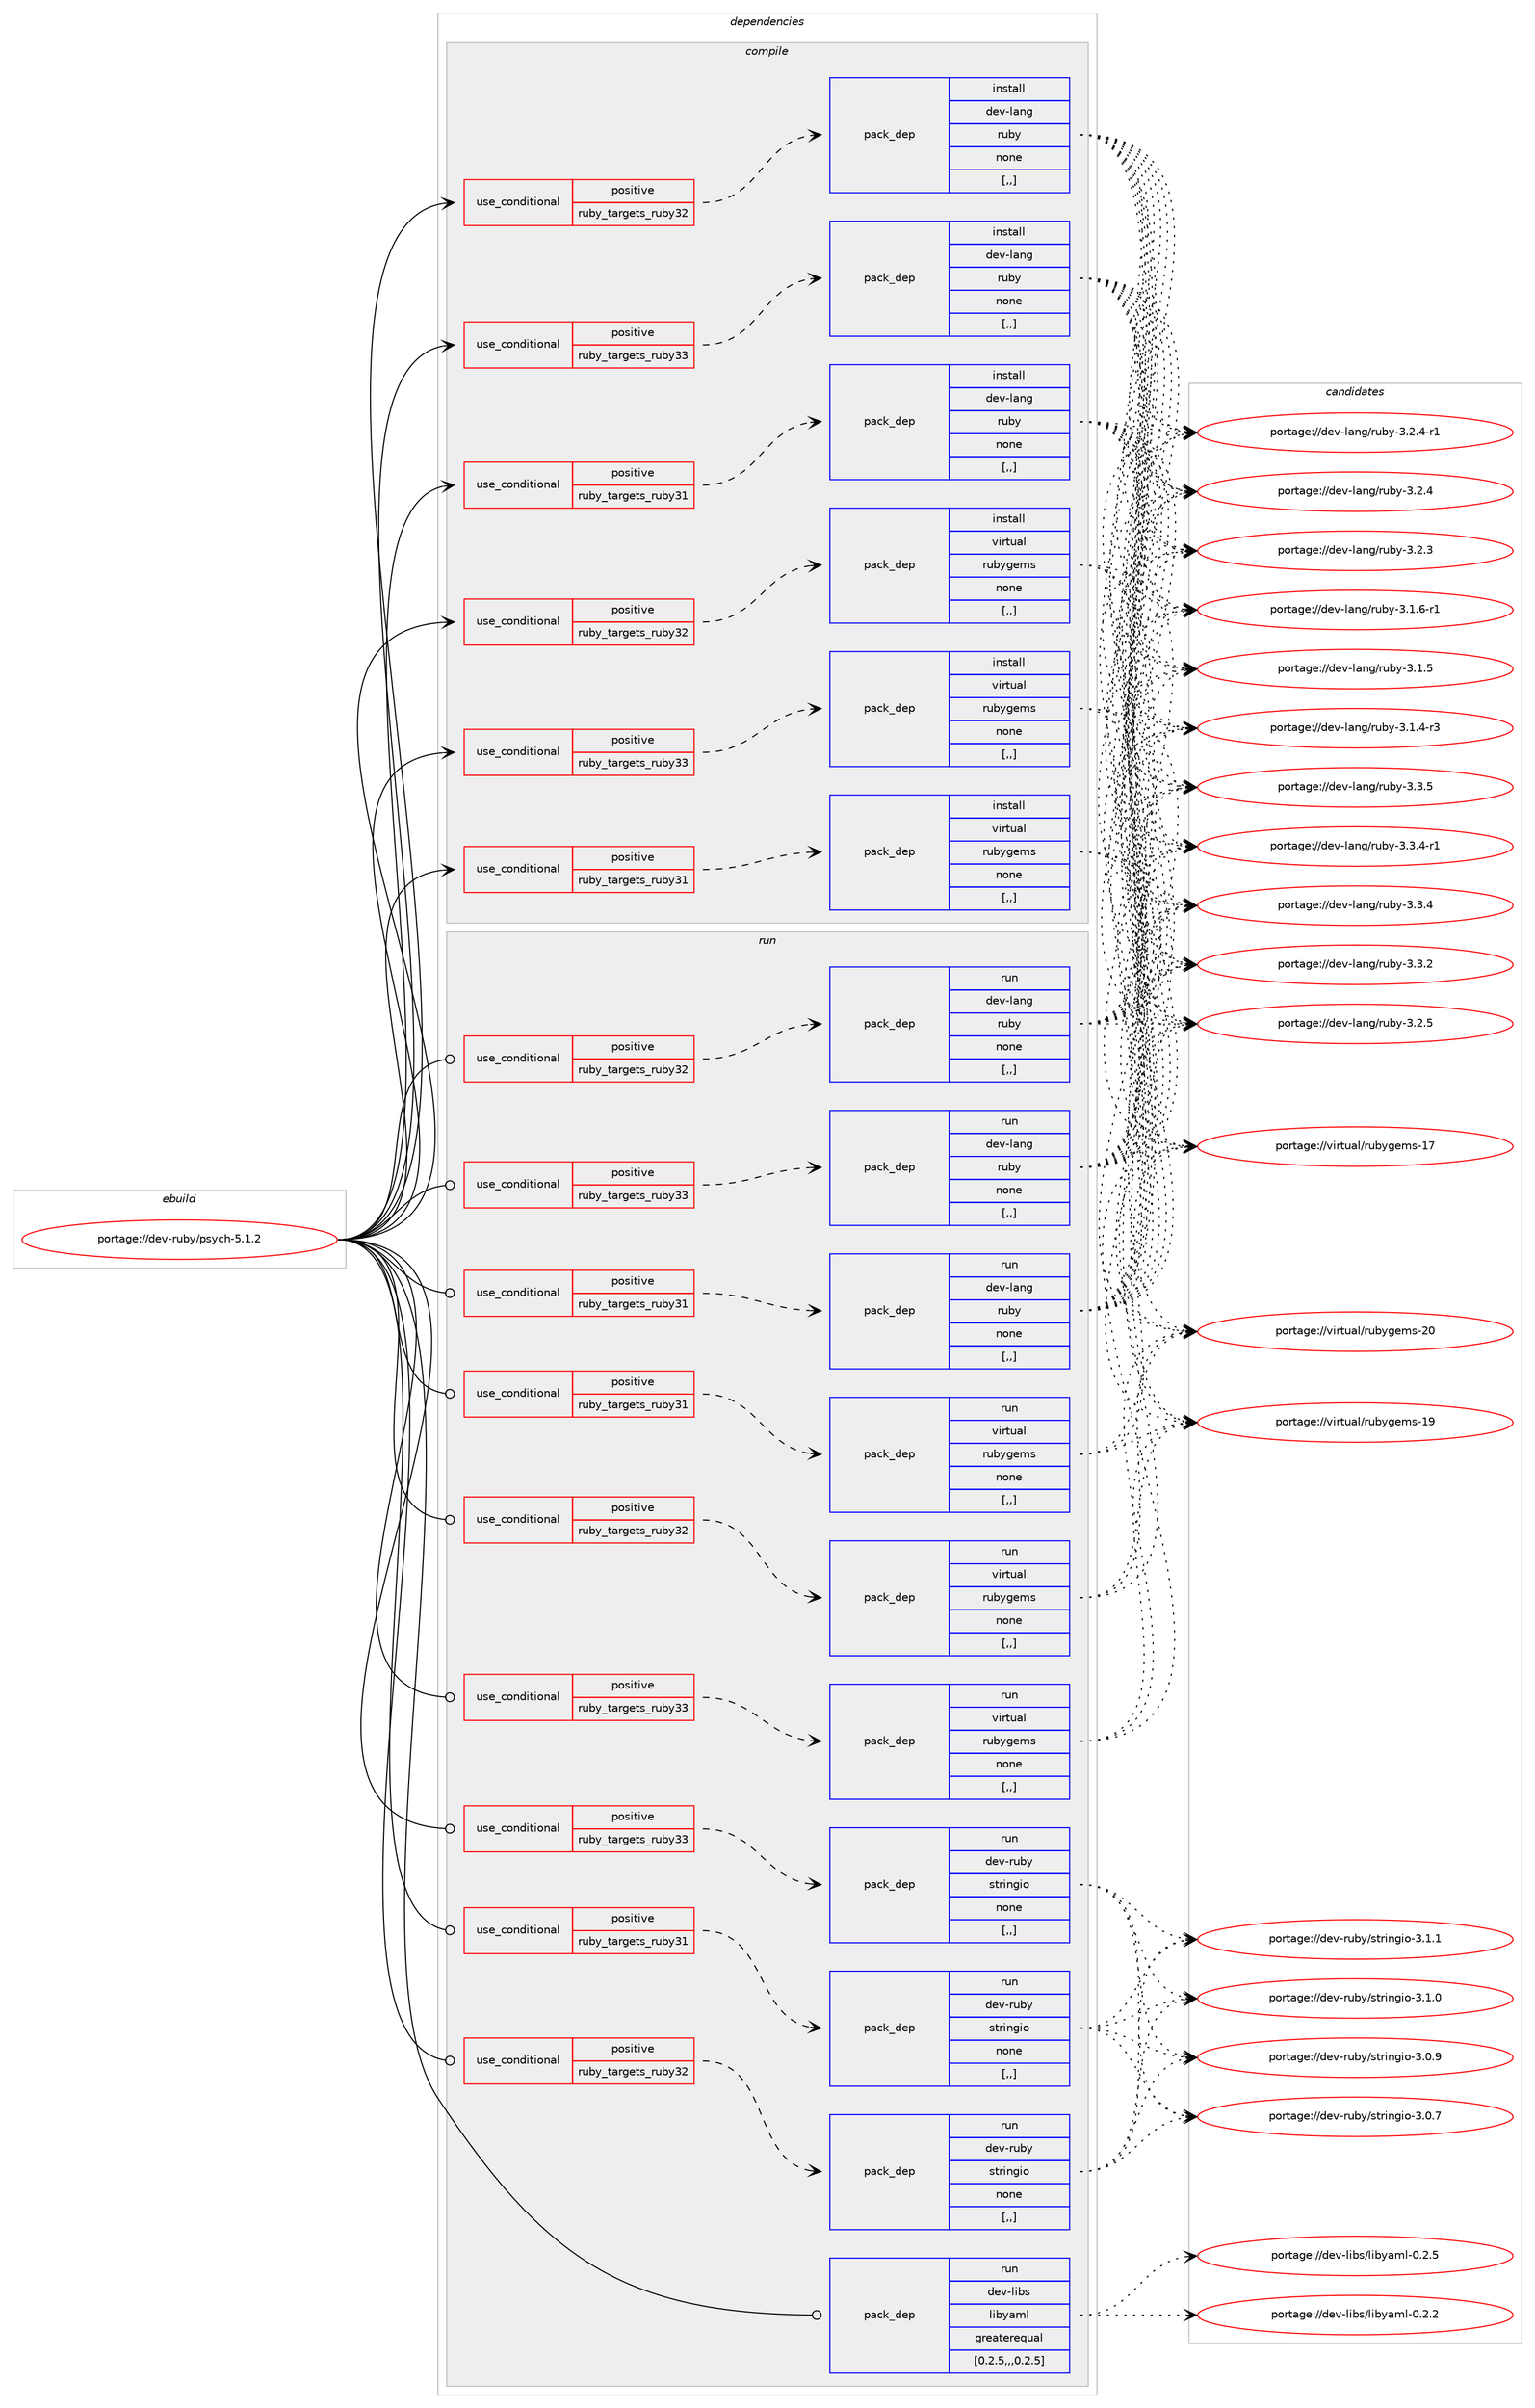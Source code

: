 digraph prolog {

# *************
# Graph options
# *************

newrank=true;
concentrate=true;
compound=true;
graph [rankdir=LR,fontname=Helvetica,fontsize=10,ranksep=1.5];#, ranksep=2.5, nodesep=0.2];
edge  [arrowhead=vee];
node  [fontname=Helvetica,fontsize=10];

# **********
# The ebuild
# **********

subgraph cluster_leftcol {
color=gray;
label=<<i>ebuild</i>>;
id [label="portage://dev-ruby/psych-5.1.2", color=red, width=4, href="../dev-ruby/psych-5.1.2.svg"];
}

# ****************
# The dependencies
# ****************

subgraph cluster_midcol {
color=gray;
label=<<i>dependencies</i>>;
subgraph cluster_compile {
fillcolor="#eeeeee";
style=filled;
label=<<i>compile</i>>;
subgraph cond183920 {
dependency691042 [label=<<TABLE BORDER="0" CELLBORDER="1" CELLSPACING="0" CELLPADDING="4"><TR><TD ROWSPAN="3" CELLPADDING="10">use_conditional</TD></TR><TR><TD>positive</TD></TR><TR><TD>ruby_targets_ruby31</TD></TR></TABLE>>, shape=none, color=red];
subgraph pack502176 {
dependency691043 [label=<<TABLE BORDER="0" CELLBORDER="1" CELLSPACING="0" CELLPADDING="4" WIDTH="220"><TR><TD ROWSPAN="6" CELLPADDING="30">pack_dep</TD></TR><TR><TD WIDTH="110">install</TD></TR><TR><TD>dev-lang</TD></TR><TR><TD>ruby</TD></TR><TR><TD>none</TD></TR><TR><TD>[,,]</TD></TR></TABLE>>, shape=none, color=blue];
}
dependency691042:e -> dependency691043:w [weight=20,style="dashed",arrowhead="vee"];
}
id:e -> dependency691042:w [weight=20,style="solid",arrowhead="vee"];
subgraph cond183921 {
dependency691044 [label=<<TABLE BORDER="0" CELLBORDER="1" CELLSPACING="0" CELLPADDING="4"><TR><TD ROWSPAN="3" CELLPADDING="10">use_conditional</TD></TR><TR><TD>positive</TD></TR><TR><TD>ruby_targets_ruby31</TD></TR></TABLE>>, shape=none, color=red];
subgraph pack502177 {
dependency691045 [label=<<TABLE BORDER="0" CELLBORDER="1" CELLSPACING="0" CELLPADDING="4" WIDTH="220"><TR><TD ROWSPAN="6" CELLPADDING="30">pack_dep</TD></TR><TR><TD WIDTH="110">install</TD></TR><TR><TD>virtual</TD></TR><TR><TD>rubygems</TD></TR><TR><TD>none</TD></TR><TR><TD>[,,]</TD></TR></TABLE>>, shape=none, color=blue];
}
dependency691044:e -> dependency691045:w [weight=20,style="dashed",arrowhead="vee"];
}
id:e -> dependency691044:w [weight=20,style="solid",arrowhead="vee"];
subgraph cond183922 {
dependency691046 [label=<<TABLE BORDER="0" CELLBORDER="1" CELLSPACING="0" CELLPADDING="4"><TR><TD ROWSPAN="3" CELLPADDING="10">use_conditional</TD></TR><TR><TD>positive</TD></TR><TR><TD>ruby_targets_ruby32</TD></TR></TABLE>>, shape=none, color=red];
subgraph pack502178 {
dependency691047 [label=<<TABLE BORDER="0" CELLBORDER="1" CELLSPACING="0" CELLPADDING="4" WIDTH="220"><TR><TD ROWSPAN="6" CELLPADDING="30">pack_dep</TD></TR><TR><TD WIDTH="110">install</TD></TR><TR><TD>dev-lang</TD></TR><TR><TD>ruby</TD></TR><TR><TD>none</TD></TR><TR><TD>[,,]</TD></TR></TABLE>>, shape=none, color=blue];
}
dependency691046:e -> dependency691047:w [weight=20,style="dashed",arrowhead="vee"];
}
id:e -> dependency691046:w [weight=20,style="solid",arrowhead="vee"];
subgraph cond183923 {
dependency691048 [label=<<TABLE BORDER="0" CELLBORDER="1" CELLSPACING="0" CELLPADDING="4"><TR><TD ROWSPAN="3" CELLPADDING="10">use_conditional</TD></TR><TR><TD>positive</TD></TR><TR><TD>ruby_targets_ruby32</TD></TR></TABLE>>, shape=none, color=red];
subgraph pack502179 {
dependency691049 [label=<<TABLE BORDER="0" CELLBORDER="1" CELLSPACING="0" CELLPADDING="4" WIDTH="220"><TR><TD ROWSPAN="6" CELLPADDING="30">pack_dep</TD></TR><TR><TD WIDTH="110">install</TD></TR><TR><TD>virtual</TD></TR><TR><TD>rubygems</TD></TR><TR><TD>none</TD></TR><TR><TD>[,,]</TD></TR></TABLE>>, shape=none, color=blue];
}
dependency691048:e -> dependency691049:w [weight=20,style="dashed",arrowhead="vee"];
}
id:e -> dependency691048:w [weight=20,style="solid",arrowhead="vee"];
subgraph cond183924 {
dependency691050 [label=<<TABLE BORDER="0" CELLBORDER="1" CELLSPACING="0" CELLPADDING="4"><TR><TD ROWSPAN="3" CELLPADDING="10">use_conditional</TD></TR><TR><TD>positive</TD></TR><TR><TD>ruby_targets_ruby33</TD></TR></TABLE>>, shape=none, color=red];
subgraph pack502180 {
dependency691051 [label=<<TABLE BORDER="0" CELLBORDER="1" CELLSPACING="0" CELLPADDING="4" WIDTH="220"><TR><TD ROWSPAN="6" CELLPADDING="30">pack_dep</TD></TR><TR><TD WIDTH="110">install</TD></TR><TR><TD>dev-lang</TD></TR><TR><TD>ruby</TD></TR><TR><TD>none</TD></TR><TR><TD>[,,]</TD></TR></TABLE>>, shape=none, color=blue];
}
dependency691050:e -> dependency691051:w [weight=20,style="dashed",arrowhead="vee"];
}
id:e -> dependency691050:w [weight=20,style="solid",arrowhead="vee"];
subgraph cond183925 {
dependency691052 [label=<<TABLE BORDER="0" CELLBORDER="1" CELLSPACING="0" CELLPADDING="4"><TR><TD ROWSPAN="3" CELLPADDING="10">use_conditional</TD></TR><TR><TD>positive</TD></TR><TR><TD>ruby_targets_ruby33</TD></TR></TABLE>>, shape=none, color=red];
subgraph pack502181 {
dependency691053 [label=<<TABLE BORDER="0" CELLBORDER="1" CELLSPACING="0" CELLPADDING="4" WIDTH="220"><TR><TD ROWSPAN="6" CELLPADDING="30">pack_dep</TD></TR><TR><TD WIDTH="110">install</TD></TR><TR><TD>virtual</TD></TR><TR><TD>rubygems</TD></TR><TR><TD>none</TD></TR><TR><TD>[,,]</TD></TR></TABLE>>, shape=none, color=blue];
}
dependency691052:e -> dependency691053:w [weight=20,style="dashed",arrowhead="vee"];
}
id:e -> dependency691052:w [weight=20,style="solid",arrowhead="vee"];
}
subgraph cluster_compileandrun {
fillcolor="#eeeeee";
style=filled;
label=<<i>compile and run</i>>;
}
subgraph cluster_run {
fillcolor="#eeeeee";
style=filled;
label=<<i>run</i>>;
subgraph cond183926 {
dependency691054 [label=<<TABLE BORDER="0" CELLBORDER="1" CELLSPACING="0" CELLPADDING="4"><TR><TD ROWSPAN="3" CELLPADDING="10">use_conditional</TD></TR><TR><TD>positive</TD></TR><TR><TD>ruby_targets_ruby31</TD></TR></TABLE>>, shape=none, color=red];
subgraph pack502182 {
dependency691055 [label=<<TABLE BORDER="0" CELLBORDER="1" CELLSPACING="0" CELLPADDING="4" WIDTH="220"><TR><TD ROWSPAN="6" CELLPADDING="30">pack_dep</TD></TR><TR><TD WIDTH="110">run</TD></TR><TR><TD>dev-lang</TD></TR><TR><TD>ruby</TD></TR><TR><TD>none</TD></TR><TR><TD>[,,]</TD></TR></TABLE>>, shape=none, color=blue];
}
dependency691054:e -> dependency691055:w [weight=20,style="dashed",arrowhead="vee"];
}
id:e -> dependency691054:w [weight=20,style="solid",arrowhead="odot"];
subgraph cond183927 {
dependency691056 [label=<<TABLE BORDER="0" CELLBORDER="1" CELLSPACING="0" CELLPADDING="4"><TR><TD ROWSPAN="3" CELLPADDING="10">use_conditional</TD></TR><TR><TD>positive</TD></TR><TR><TD>ruby_targets_ruby31</TD></TR></TABLE>>, shape=none, color=red];
subgraph pack502183 {
dependency691057 [label=<<TABLE BORDER="0" CELLBORDER="1" CELLSPACING="0" CELLPADDING="4" WIDTH="220"><TR><TD ROWSPAN="6" CELLPADDING="30">pack_dep</TD></TR><TR><TD WIDTH="110">run</TD></TR><TR><TD>dev-ruby</TD></TR><TR><TD>stringio</TD></TR><TR><TD>none</TD></TR><TR><TD>[,,]</TD></TR></TABLE>>, shape=none, color=blue];
}
dependency691056:e -> dependency691057:w [weight=20,style="dashed",arrowhead="vee"];
}
id:e -> dependency691056:w [weight=20,style="solid",arrowhead="odot"];
subgraph cond183928 {
dependency691058 [label=<<TABLE BORDER="0" CELLBORDER="1" CELLSPACING="0" CELLPADDING="4"><TR><TD ROWSPAN="3" CELLPADDING="10">use_conditional</TD></TR><TR><TD>positive</TD></TR><TR><TD>ruby_targets_ruby31</TD></TR></TABLE>>, shape=none, color=red];
subgraph pack502184 {
dependency691059 [label=<<TABLE BORDER="0" CELLBORDER="1" CELLSPACING="0" CELLPADDING="4" WIDTH="220"><TR><TD ROWSPAN="6" CELLPADDING="30">pack_dep</TD></TR><TR><TD WIDTH="110">run</TD></TR><TR><TD>virtual</TD></TR><TR><TD>rubygems</TD></TR><TR><TD>none</TD></TR><TR><TD>[,,]</TD></TR></TABLE>>, shape=none, color=blue];
}
dependency691058:e -> dependency691059:w [weight=20,style="dashed",arrowhead="vee"];
}
id:e -> dependency691058:w [weight=20,style="solid",arrowhead="odot"];
subgraph cond183929 {
dependency691060 [label=<<TABLE BORDER="0" CELLBORDER="1" CELLSPACING="0" CELLPADDING="4"><TR><TD ROWSPAN="3" CELLPADDING="10">use_conditional</TD></TR><TR><TD>positive</TD></TR><TR><TD>ruby_targets_ruby32</TD></TR></TABLE>>, shape=none, color=red];
subgraph pack502185 {
dependency691061 [label=<<TABLE BORDER="0" CELLBORDER="1" CELLSPACING="0" CELLPADDING="4" WIDTH="220"><TR><TD ROWSPAN="6" CELLPADDING="30">pack_dep</TD></TR><TR><TD WIDTH="110">run</TD></TR><TR><TD>dev-lang</TD></TR><TR><TD>ruby</TD></TR><TR><TD>none</TD></TR><TR><TD>[,,]</TD></TR></TABLE>>, shape=none, color=blue];
}
dependency691060:e -> dependency691061:w [weight=20,style="dashed",arrowhead="vee"];
}
id:e -> dependency691060:w [weight=20,style="solid",arrowhead="odot"];
subgraph cond183930 {
dependency691062 [label=<<TABLE BORDER="0" CELLBORDER="1" CELLSPACING="0" CELLPADDING="4"><TR><TD ROWSPAN="3" CELLPADDING="10">use_conditional</TD></TR><TR><TD>positive</TD></TR><TR><TD>ruby_targets_ruby32</TD></TR></TABLE>>, shape=none, color=red];
subgraph pack502186 {
dependency691063 [label=<<TABLE BORDER="0" CELLBORDER="1" CELLSPACING="0" CELLPADDING="4" WIDTH="220"><TR><TD ROWSPAN="6" CELLPADDING="30">pack_dep</TD></TR><TR><TD WIDTH="110">run</TD></TR><TR><TD>dev-ruby</TD></TR><TR><TD>stringio</TD></TR><TR><TD>none</TD></TR><TR><TD>[,,]</TD></TR></TABLE>>, shape=none, color=blue];
}
dependency691062:e -> dependency691063:w [weight=20,style="dashed",arrowhead="vee"];
}
id:e -> dependency691062:w [weight=20,style="solid",arrowhead="odot"];
subgraph cond183931 {
dependency691064 [label=<<TABLE BORDER="0" CELLBORDER="1" CELLSPACING="0" CELLPADDING="4"><TR><TD ROWSPAN="3" CELLPADDING="10">use_conditional</TD></TR><TR><TD>positive</TD></TR><TR><TD>ruby_targets_ruby32</TD></TR></TABLE>>, shape=none, color=red];
subgraph pack502187 {
dependency691065 [label=<<TABLE BORDER="0" CELLBORDER="1" CELLSPACING="0" CELLPADDING="4" WIDTH="220"><TR><TD ROWSPAN="6" CELLPADDING="30">pack_dep</TD></TR><TR><TD WIDTH="110">run</TD></TR><TR><TD>virtual</TD></TR><TR><TD>rubygems</TD></TR><TR><TD>none</TD></TR><TR><TD>[,,]</TD></TR></TABLE>>, shape=none, color=blue];
}
dependency691064:e -> dependency691065:w [weight=20,style="dashed",arrowhead="vee"];
}
id:e -> dependency691064:w [weight=20,style="solid",arrowhead="odot"];
subgraph cond183932 {
dependency691066 [label=<<TABLE BORDER="0" CELLBORDER="1" CELLSPACING="0" CELLPADDING="4"><TR><TD ROWSPAN="3" CELLPADDING="10">use_conditional</TD></TR><TR><TD>positive</TD></TR><TR><TD>ruby_targets_ruby33</TD></TR></TABLE>>, shape=none, color=red];
subgraph pack502188 {
dependency691067 [label=<<TABLE BORDER="0" CELLBORDER="1" CELLSPACING="0" CELLPADDING="4" WIDTH="220"><TR><TD ROWSPAN="6" CELLPADDING="30">pack_dep</TD></TR><TR><TD WIDTH="110">run</TD></TR><TR><TD>dev-lang</TD></TR><TR><TD>ruby</TD></TR><TR><TD>none</TD></TR><TR><TD>[,,]</TD></TR></TABLE>>, shape=none, color=blue];
}
dependency691066:e -> dependency691067:w [weight=20,style="dashed",arrowhead="vee"];
}
id:e -> dependency691066:w [weight=20,style="solid",arrowhead="odot"];
subgraph cond183933 {
dependency691068 [label=<<TABLE BORDER="0" CELLBORDER="1" CELLSPACING="0" CELLPADDING="4"><TR><TD ROWSPAN="3" CELLPADDING="10">use_conditional</TD></TR><TR><TD>positive</TD></TR><TR><TD>ruby_targets_ruby33</TD></TR></TABLE>>, shape=none, color=red];
subgraph pack502189 {
dependency691069 [label=<<TABLE BORDER="0" CELLBORDER="1" CELLSPACING="0" CELLPADDING="4" WIDTH="220"><TR><TD ROWSPAN="6" CELLPADDING="30">pack_dep</TD></TR><TR><TD WIDTH="110">run</TD></TR><TR><TD>dev-ruby</TD></TR><TR><TD>stringio</TD></TR><TR><TD>none</TD></TR><TR><TD>[,,]</TD></TR></TABLE>>, shape=none, color=blue];
}
dependency691068:e -> dependency691069:w [weight=20,style="dashed",arrowhead="vee"];
}
id:e -> dependency691068:w [weight=20,style="solid",arrowhead="odot"];
subgraph cond183934 {
dependency691070 [label=<<TABLE BORDER="0" CELLBORDER="1" CELLSPACING="0" CELLPADDING="4"><TR><TD ROWSPAN="3" CELLPADDING="10">use_conditional</TD></TR><TR><TD>positive</TD></TR><TR><TD>ruby_targets_ruby33</TD></TR></TABLE>>, shape=none, color=red];
subgraph pack502190 {
dependency691071 [label=<<TABLE BORDER="0" CELLBORDER="1" CELLSPACING="0" CELLPADDING="4" WIDTH="220"><TR><TD ROWSPAN="6" CELLPADDING="30">pack_dep</TD></TR><TR><TD WIDTH="110">run</TD></TR><TR><TD>virtual</TD></TR><TR><TD>rubygems</TD></TR><TR><TD>none</TD></TR><TR><TD>[,,]</TD></TR></TABLE>>, shape=none, color=blue];
}
dependency691070:e -> dependency691071:w [weight=20,style="dashed",arrowhead="vee"];
}
id:e -> dependency691070:w [weight=20,style="solid",arrowhead="odot"];
subgraph pack502191 {
dependency691072 [label=<<TABLE BORDER="0" CELLBORDER="1" CELLSPACING="0" CELLPADDING="4" WIDTH="220"><TR><TD ROWSPAN="6" CELLPADDING="30">pack_dep</TD></TR><TR><TD WIDTH="110">run</TD></TR><TR><TD>dev-libs</TD></TR><TR><TD>libyaml</TD></TR><TR><TD>greaterequal</TD></TR><TR><TD>[0.2.5,,,0.2.5]</TD></TR></TABLE>>, shape=none, color=blue];
}
id:e -> dependency691072:w [weight=20,style="solid",arrowhead="odot"];
}
}

# **************
# The candidates
# **************

subgraph cluster_choices {
rank=same;
color=gray;
label=<<i>candidates</i>>;

subgraph choice502176 {
color=black;
nodesep=1;
choice10010111845108971101034711411798121455146514653 [label="portage://dev-lang/ruby-3.3.5", color=red, width=4,href="../dev-lang/ruby-3.3.5.svg"];
choice100101118451089711010347114117981214551465146524511449 [label="portage://dev-lang/ruby-3.3.4-r1", color=red, width=4,href="../dev-lang/ruby-3.3.4-r1.svg"];
choice10010111845108971101034711411798121455146514652 [label="portage://dev-lang/ruby-3.3.4", color=red, width=4,href="../dev-lang/ruby-3.3.4.svg"];
choice10010111845108971101034711411798121455146514650 [label="portage://dev-lang/ruby-3.3.2", color=red, width=4,href="../dev-lang/ruby-3.3.2.svg"];
choice10010111845108971101034711411798121455146504653 [label="portage://dev-lang/ruby-3.2.5", color=red, width=4,href="../dev-lang/ruby-3.2.5.svg"];
choice100101118451089711010347114117981214551465046524511449 [label="portage://dev-lang/ruby-3.2.4-r1", color=red, width=4,href="../dev-lang/ruby-3.2.4-r1.svg"];
choice10010111845108971101034711411798121455146504652 [label="portage://dev-lang/ruby-3.2.4", color=red, width=4,href="../dev-lang/ruby-3.2.4.svg"];
choice10010111845108971101034711411798121455146504651 [label="portage://dev-lang/ruby-3.2.3", color=red, width=4,href="../dev-lang/ruby-3.2.3.svg"];
choice100101118451089711010347114117981214551464946544511449 [label="portage://dev-lang/ruby-3.1.6-r1", color=red, width=4,href="../dev-lang/ruby-3.1.6-r1.svg"];
choice10010111845108971101034711411798121455146494653 [label="portage://dev-lang/ruby-3.1.5", color=red, width=4,href="../dev-lang/ruby-3.1.5.svg"];
choice100101118451089711010347114117981214551464946524511451 [label="portage://dev-lang/ruby-3.1.4-r3", color=red, width=4,href="../dev-lang/ruby-3.1.4-r3.svg"];
dependency691043:e -> choice10010111845108971101034711411798121455146514653:w [style=dotted,weight="100"];
dependency691043:e -> choice100101118451089711010347114117981214551465146524511449:w [style=dotted,weight="100"];
dependency691043:e -> choice10010111845108971101034711411798121455146514652:w [style=dotted,weight="100"];
dependency691043:e -> choice10010111845108971101034711411798121455146514650:w [style=dotted,weight="100"];
dependency691043:e -> choice10010111845108971101034711411798121455146504653:w [style=dotted,weight="100"];
dependency691043:e -> choice100101118451089711010347114117981214551465046524511449:w [style=dotted,weight="100"];
dependency691043:e -> choice10010111845108971101034711411798121455146504652:w [style=dotted,weight="100"];
dependency691043:e -> choice10010111845108971101034711411798121455146504651:w [style=dotted,weight="100"];
dependency691043:e -> choice100101118451089711010347114117981214551464946544511449:w [style=dotted,weight="100"];
dependency691043:e -> choice10010111845108971101034711411798121455146494653:w [style=dotted,weight="100"];
dependency691043:e -> choice100101118451089711010347114117981214551464946524511451:w [style=dotted,weight="100"];
}
subgraph choice502177 {
color=black;
nodesep=1;
choice118105114116117971084711411798121103101109115455048 [label="portage://virtual/rubygems-20", color=red, width=4,href="../virtual/rubygems-20.svg"];
choice118105114116117971084711411798121103101109115454957 [label="portage://virtual/rubygems-19", color=red, width=4,href="../virtual/rubygems-19.svg"];
choice118105114116117971084711411798121103101109115454955 [label="portage://virtual/rubygems-17", color=red, width=4,href="../virtual/rubygems-17.svg"];
dependency691045:e -> choice118105114116117971084711411798121103101109115455048:w [style=dotted,weight="100"];
dependency691045:e -> choice118105114116117971084711411798121103101109115454957:w [style=dotted,weight="100"];
dependency691045:e -> choice118105114116117971084711411798121103101109115454955:w [style=dotted,weight="100"];
}
subgraph choice502178 {
color=black;
nodesep=1;
choice10010111845108971101034711411798121455146514653 [label="portage://dev-lang/ruby-3.3.5", color=red, width=4,href="../dev-lang/ruby-3.3.5.svg"];
choice100101118451089711010347114117981214551465146524511449 [label="portage://dev-lang/ruby-3.3.4-r1", color=red, width=4,href="../dev-lang/ruby-3.3.4-r1.svg"];
choice10010111845108971101034711411798121455146514652 [label="portage://dev-lang/ruby-3.3.4", color=red, width=4,href="../dev-lang/ruby-3.3.4.svg"];
choice10010111845108971101034711411798121455146514650 [label="portage://dev-lang/ruby-3.3.2", color=red, width=4,href="../dev-lang/ruby-3.3.2.svg"];
choice10010111845108971101034711411798121455146504653 [label="portage://dev-lang/ruby-3.2.5", color=red, width=4,href="../dev-lang/ruby-3.2.5.svg"];
choice100101118451089711010347114117981214551465046524511449 [label="portage://dev-lang/ruby-3.2.4-r1", color=red, width=4,href="../dev-lang/ruby-3.2.4-r1.svg"];
choice10010111845108971101034711411798121455146504652 [label="portage://dev-lang/ruby-3.2.4", color=red, width=4,href="../dev-lang/ruby-3.2.4.svg"];
choice10010111845108971101034711411798121455146504651 [label="portage://dev-lang/ruby-3.2.3", color=red, width=4,href="../dev-lang/ruby-3.2.3.svg"];
choice100101118451089711010347114117981214551464946544511449 [label="portage://dev-lang/ruby-3.1.6-r1", color=red, width=4,href="../dev-lang/ruby-3.1.6-r1.svg"];
choice10010111845108971101034711411798121455146494653 [label="portage://dev-lang/ruby-3.1.5", color=red, width=4,href="../dev-lang/ruby-3.1.5.svg"];
choice100101118451089711010347114117981214551464946524511451 [label="portage://dev-lang/ruby-3.1.4-r3", color=red, width=4,href="../dev-lang/ruby-3.1.4-r3.svg"];
dependency691047:e -> choice10010111845108971101034711411798121455146514653:w [style=dotted,weight="100"];
dependency691047:e -> choice100101118451089711010347114117981214551465146524511449:w [style=dotted,weight="100"];
dependency691047:e -> choice10010111845108971101034711411798121455146514652:w [style=dotted,weight="100"];
dependency691047:e -> choice10010111845108971101034711411798121455146514650:w [style=dotted,weight="100"];
dependency691047:e -> choice10010111845108971101034711411798121455146504653:w [style=dotted,weight="100"];
dependency691047:e -> choice100101118451089711010347114117981214551465046524511449:w [style=dotted,weight="100"];
dependency691047:e -> choice10010111845108971101034711411798121455146504652:w [style=dotted,weight="100"];
dependency691047:e -> choice10010111845108971101034711411798121455146504651:w [style=dotted,weight="100"];
dependency691047:e -> choice100101118451089711010347114117981214551464946544511449:w [style=dotted,weight="100"];
dependency691047:e -> choice10010111845108971101034711411798121455146494653:w [style=dotted,weight="100"];
dependency691047:e -> choice100101118451089711010347114117981214551464946524511451:w [style=dotted,weight="100"];
}
subgraph choice502179 {
color=black;
nodesep=1;
choice118105114116117971084711411798121103101109115455048 [label="portage://virtual/rubygems-20", color=red, width=4,href="../virtual/rubygems-20.svg"];
choice118105114116117971084711411798121103101109115454957 [label="portage://virtual/rubygems-19", color=red, width=4,href="../virtual/rubygems-19.svg"];
choice118105114116117971084711411798121103101109115454955 [label="portage://virtual/rubygems-17", color=red, width=4,href="../virtual/rubygems-17.svg"];
dependency691049:e -> choice118105114116117971084711411798121103101109115455048:w [style=dotted,weight="100"];
dependency691049:e -> choice118105114116117971084711411798121103101109115454957:w [style=dotted,weight="100"];
dependency691049:e -> choice118105114116117971084711411798121103101109115454955:w [style=dotted,weight="100"];
}
subgraph choice502180 {
color=black;
nodesep=1;
choice10010111845108971101034711411798121455146514653 [label="portage://dev-lang/ruby-3.3.5", color=red, width=4,href="../dev-lang/ruby-3.3.5.svg"];
choice100101118451089711010347114117981214551465146524511449 [label="portage://dev-lang/ruby-3.3.4-r1", color=red, width=4,href="../dev-lang/ruby-3.3.4-r1.svg"];
choice10010111845108971101034711411798121455146514652 [label="portage://dev-lang/ruby-3.3.4", color=red, width=4,href="../dev-lang/ruby-3.3.4.svg"];
choice10010111845108971101034711411798121455146514650 [label="portage://dev-lang/ruby-3.3.2", color=red, width=4,href="../dev-lang/ruby-3.3.2.svg"];
choice10010111845108971101034711411798121455146504653 [label="portage://dev-lang/ruby-3.2.5", color=red, width=4,href="../dev-lang/ruby-3.2.5.svg"];
choice100101118451089711010347114117981214551465046524511449 [label="portage://dev-lang/ruby-3.2.4-r1", color=red, width=4,href="../dev-lang/ruby-3.2.4-r1.svg"];
choice10010111845108971101034711411798121455146504652 [label="portage://dev-lang/ruby-3.2.4", color=red, width=4,href="../dev-lang/ruby-3.2.4.svg"];
choice10010111845108971101034711411798121455146504651 [label="portage://dev-lang/ruby-3.2.3", color=red, width=4,href="../dev-lang/ruby-3.2.3.svg"];
choice100101118451089711010347114117981214551464946544511449 [label="portage://dev-lang/ruby-3.1.6-r1", color=red, width=4,href="../dev-lang/ruby-3.1.6-r1.svg"];
choice10010111845108971101034711411798121455146494653 [label="portage://dev-lang/ruby-3.1.5", color=red, width=4,href="../dev-lang/ruby-3.1.5.svg"];
choice100101118451089711010347114117981214551464946524511451 [label="portage://dev-lang/ruby-3.1.4-r3", color=red, width=4,href="../dev-lang/ruby-3.1.4-r3.svg"];
dependency691051:e -> choice10010111845108971101034711411798121455146514653:w [style=dotted,weight="100"];
dependency691051:e -> choice100101118451089711010347114117981214551465146524511449:w [style=dotted,weight="100"];
dependency691051:e -> choice10010111845108971101034711411798121455146514652:w [style=dotted,weight="100"];
dependency691051:e -> choice10010111845108971101034711411798121455146514650:w [style=dotted,weight="100"];
dependency691051:e -> choice10010111845108971101034711411798121455146504653:w [style=dotted,weight="100"];
dependency691051:e -> choice100101118451089711010347114117981214551465046524511449:w [style=dotted,weight="100"];
dependency691051:e -> choice10010111845108971101034711411798121455146504652:w [style=dotted,weight="100"];
dependency691051:e -> choice10010111845108971101034711411798121455146504651:w [style=dotted,weight="100"];
dependency691051:e -> choice100101118451089711010347114117981214551464946544511449:w [style=dotted,weight="100"];
dependency691051:e -> choice10010111845108971101034711411798121455146494653:w [style=dotted,weight="100"];
dependency691051:e -> choice100101118451089711010347114117981214551464946524511451:w [style=dotted,weight="100"];
}
subgraph choice502181 {
color=black;
nodesep=1;
choice118105114116117971084711411798121103101109115455048 [label="portage://virtual/rubygems-20", color=red, width=4,href="../virtual/rubygems-20.svg"];
choice118105114116117971084711411798121103101109115454957 [label="portage://virtual/rubygems-19", color=red, width=4,href="../virtual/rubygems-19.svg"];
choice118105114116117971084711411798121103101109115454955 [label="portage://virtual/rubygems-17", color=red, width=4,href="../virtual/rubygems-17.svg"];
dependency691053:e -> choice118105114116117971084711411798121103101109115455048:w [style=dotted,weight="100"];
dependency691053:e -> choice118105114116117971084711411798121103101109115454957:w [style=dotted,weight="100"];
dependency691053:e -> choice118105114116117971084711411798121103101109115454955:w [style=dotted,weight="100"];
}
subgraph choice502182 {
color=black;
nodesep=1;
choice10010111845108971101034711411798121455146514653 [label="portage://dev-lang/ruby-3.3.5", color=red, width=4,href="../dev-lang/ruby-3.3.5.svg"];
choice100101118451089711010347114117981214551465146524511449 [label="portage://dev-lang/ruby-3.3.4-r1", color=red, width=4,href="../dev-lang/ruby-3.3.4-r1.svg"];
choice10010111845108971101034711411798121455146514652 [label="portage://dev-lang/ruby-3.3.4", color=red, width=4,href="../dev-lang/ruby-3.3.4.svg"];
choice10010111845108971101034711411798121455146514650 [label="portage://dev-lang/ruby-3.3.2", color=red, width=4,href="../dev-lang/ruby-3.3.2.svg"];
choice10010111845108971101034711411798121455146504653 [label="portage://dev-lang/ruby-3.2.5", color=red, width=4,href="../dev-lang/ruby-3.2.5.svg"];
choice100101118451089711010347114117981214551465046524511449 [label="portage://dev-lang/ruby-3.2.4-r1", color=red, width=4,href="../dev-lang/ruby-3.2.4-r1.svg"];
choice10010111845108971101034711411798121455146504652 [label="portage://dev-lang/ruby-3.2.4", color=red, width=4,href="../dev-lang/ruby-3.2.4.svg"];
choice10010111845108971101034711411798121455146504651 [label="portage://dev-lang/ruby-3.2.3", color=red, width=4,href="../dev-lang/ruby-3.2.3.svg"];
choice100101118451089711010347114117981214551464946544511449 [label="portage://dev-lang/ruby-3.1.6-r1", color=red, width=4,href="../dev-lang/ruby-3.1.6-r1.svg"];
choice10010111845108971101034711411798121455146494653 [label="portage://dev-lang/ruby-3.1.5", color=red, width=4,href="../dev-lang/ruby-3.1.5.svg"];
choice100101118451089711010347114117981214551464946524511451 [label="portage://dev-lang/ruby-3.1.4-r3", color=red, width=4,href="../dev-lang/ruby-3.1.4-r3.svg"];
dependency691055:e -> choice10010111845108971101034711411798121455146514653:w [style=dotted,weight="100"];
dependency691055:e -> choice100101118451089711010347114117981214551465146524511449:w [style=dotted,weight="100"];
dependency691055:e -> choice10010111845108971101034711411798121455146514652:w [style=dotted,weight="100"];
dependency691055:e -> choice10010111845108971101034711411798121455146514650:w [style=dotted,weight="100"];
dependency691055:e -> choice10010111845108971101034711411798121455146504653:w [style=dotted,weight="100"];
dependency691055:e -> choice100101118451089711010347114117981214551465046524511449:w [style=dotted,weight="100"];
dependency691055:e -> choice10010111845108971101034711411798121455146504652:w [style=dotted,weight="100"];
dependency691055:e -> choice10010111845108971101034711411798121455146504651:w [style=dotted,weight="100"];
dependency691055:e -> choice100101118451089711010347114117981214551464946544511449:w [style=dotted,weight="100"];
dependency691055:e -> choice10010111845108971101034711411798121455146494653:w [style=dotted,weight="100"];
dependency691055:e -> choice100101118451089711010347114117981214551464946524511451:w [style=dotted,weight="100"];
}
subgraph choice502183 {
color=black;
nodesep=1;
choice100101118451141179812147115116114105110103105111455146494649 [label="portage://dev-ruby/stringio-3.1.1", color=red, width=4,href="../dev-ruby/stringio-3.1.1.svg"];
choice100101118451141179812147115116114105110103105111455146494648 [label="portage://dev-ruby/stringio-3.1.0", color=red, width=4,href="../dev-ruby/stringio-3.1.0.svg"];
choice100101118451141179812147115116114105110103105111455146484657 [label="portage://dev-ruby/stringio-3.0.9", color=red, width=4,href="../dev-ruby/stringio-3.0.9.svg"];
choice100101118451141179812147115116114105110103105111455146484655 [label="portage://dev-ruby/stringio-3.0.7", color=red, width=4,href="../dev-ruby/stringio-3.0.7.svg"];
dependency691057:e -> choice100101118451141179812147115116114105110103105111455146494649:w [style=dotted,weight="100"];
dependency691057:e -> choice100101118451141179812147115116114105110103105111455146494648:w [style=dotted,weight="100"];
dependency691057:e -> choice100101118451141179812147115116114105110103105111455146484657:w [style=dotted,weight="100"];
dependency691057:e -> choice100101118451141179812147115116114105110103105111455146484655:w [style=dotted,weight="100"];
}
subgraph choice502184 {
color=black;
nodesep=1;
choice118105114116117971084711411798121103101109115455048 [label="portage://virtual/rubygems-20", color=red, width=4,href="../virtual/rubygems-20.svg"];
choice118105114116117971084711411798121103101109115454957 [label="portage://virtual/rubygems-19", color=red, width=4,href="../virtual/rubygems-19.svg"];
choice118105114116117971084711411798121103101109115454955 [label="portage://virtual/rubygems-17", color=red, width=4,href="../virtual/rubygems-17.svg"];
dependency691059:e -> choice118105114116117971084711411798121103101109115455048:w [style=dotted,weight="100"];
dependency691059:e -> choice118105114116117971084711411798121103101109115454957:w [style=dotted,weight="100"];
dependency691059:e -> choice118105114116117971084711411798121103101109115454955:w [style=dotted,weight="100"];
}
subgraph choice502185 {
color=black;
nodesep=1;
choice10010111845108971101034711411798121455146514653 [label="portage://dev-lang/ruby-3.3.5", color=red, width=4,href="../dev-lang/ruby-3.3.5.svg"];
choice100101118451089711010347114117981214551465146524511449 [label="portage://dev-lang/ruby-3.3.4-r1", color=red, width=4,href="../dev-lang/ruby-3.3.4-r1.svg"];
choice10010111845108971101034711411798121455146514652 [label="portage://dev-lang/ruby-3.3.4", color=red, width=4,href="../dev-lang/ruby-3.3.4.svg"];
choice10010111845108971101034711411798121455146514650 [label="portage://dev-lang/ruby-3.3.2", color=red, width=4,href="../dev-lang/ruby-3.3.2.svg"];
choice10010111845108971101034711411798121455146504653 [label="portage://dev-lang/ruby-3.2.5", color=red, width=4,href="../dev-lang/ruby-3.2.5.svg"];
choice100101118451089711010347114117981214551465046524511449 [label="portage://dev-lang/ruby-3.2.4-r1", color=red, width=4,href="../dev-lang/ruby-3.2.4-r1.svg"];
choice10010111845108971101034711411798121455146504652 [label="portage://dev-lang/ruby-3.2.4", color=red, width=4,href="../dev-lang/ruby-3.2.4.svg"];
choice10010111845108971101034711411798121455146504651 [label="portage://dev-lang/ruby-3.2.3", color=red, width=4,href="../dev-lang/ruby-3.2.3.svg"];
choice100101118451089711010347114117981214551464946544511449 [label="portage://dev-lang/ruby-3.1.6-r1", color=red, width=4,href="../dev-lang/ruby-3.1.6-r1.svg"];
choice10010111845108971101034711411798121455146494653 [label="portage://dev-lang/ruby-3.1.5", color=red, width=4,href="../dev-lang/ruby-3.1.5.svg"];
choice100101118451089711010347114117981214551464946524511451 [label="portage://dev-lang/ruby-3.1.4-r3", color=red, width=4,href="../dev-lang/ruby-3.1.4-r3.svg"];
dependency691061:e -> choice10010111845108971101034711411798121455146514653:w [style=dotted,weight="100"];
dependency691061:e -> choice100101118451089711010347114117981214551465146524511449:w [style=dotted,weight="100"];
dependency691061:e -> choice10010111845108971101034711411798121455146514652:w [style=dotted,weight="100"];
dependency691061:e -> choice10010111845108971101034711411798121455146514650:w [style=dotted,weight="100"];
dependency691061:e -> choice10010111845108971101034711411798121455146504653:w [style=dotted,weight="100"];
dependency691061:e -> choice100101118451089711010347114117981214551465046524511449:w [style=dotted,weight="100"];
dependency691061:e -> choice10010111845108971101034711411798121455146504652:w [style=dotted,weight="100"];
dependency691061:e -> choice10010111845108971101034711411798121455146504651:w [style=dotted,weight="100"];
dependency691061:e -> choice100101118451089711010347114117981214551464946544511449:w [style=dotted,weight="100"];
dependency691061:e -> choice10010111845108971101034711411798121455146494653:w [style=dotted,weight="100"];
dependency691061:e -> choice100101118451089711010347114117981214551464946524511451:w [style=dotted,weight="100"];
}
subgraph choice502186 {
color=black;
nodesep=1;
choice100101118451141179812147115116114105110103105111455146494649 [label="portage://dev-ruby/stringio-3.1.1", color=red, width=4,href="../dev-ruby/stringio-3.1.1.svg"];
choice100101118451141179812147115116114105110103105111455146494648 [label="portage://dev-ruby/stringio-3.1.0", color=red, width=4,href="../dev-ruby/stringio-3.1.0.svg"];
choice100101118451141179812147115116114105110103105111455146484657 [label="portage://dev-ruby/stringio-3.0.9", color=red, width=4,href="../dev-ruby/stringio-3.0.9.svg"];
choice100101118451141179812147115116114105110103105111455146484655 [label="portage://dev-ruby/stringio-3.0.7", color=red, width=4,href="../dev-ruby/stringio-3.0.7.svg"];
dependency691063:e -> choice100101118451141179812147115116114105110103105111455146494649:w [style=dotted,weight="100"];
dependency691063:e -> choice100101118451141179812147115116114105110103105111455146494648:w [style=dotted,weight="100"];
dependency691063:e -> choice100101118451141179812147115116114105110103105111455146484657:w [style=dotted,weight="100"];
dependency691063:e -> choice100101118451141179812147115116114105110103105111455146484655:w [style=dotted,weight="100"];
}
subgraph choice502187 {
color=black;
nodesep=1;
choice118105114116117971084711411798121103101109115455048 [label="portage://virtual/rubygems-20", color=red, width=4,href="../virtual/rubygems-20.svg"];
choice118105114116117971084711411798121103101109115454957 [label="portage://virtual/rubygems-19", color=red, width=4,href="../virtual/rubygems-19.svg"];
choice118105114116117971084711411798121103101109115454955 [label="portage://virtual/rubygems-17", color=red, width=4,href="../virtual/rubygems-17.svg"];
dependency691065:e -> choice118105114116117971084711411798121103101109115455048:w [style=dotted,weight="100"];
dependency691065:e -> choice118105114116117971084711411798121103101109115454957:w [style=dotted,weight="100"];
dependency691065:e -> choice118105114116117971084711411798121103101109115454955:w [style=dotted,weight="100"];
}
subgraph choice502188 {
color=black;
nodesep=1;
choice10010111845108971101034711411798121455146514653 [label="portage://dev-lang/ruby-3.3.5", color=red, width=4,href="../dev-lang/ruby-3.3.5.svg"];
choice100101118451089711010347114117981214551465146524511449 [label="portage://dev-lang/ruby-3.3.4-r1", color=red, width=4,href="../dev-lang/ruby-3.3.4-r1.svg"];
choice10010111845108971101034711411798121455146514652 [label="portage://dev-lang/ruby-3.3.4", color=red, width=4,href="../dev-lang/ruby-3.3.4.svg"];
choice10010111845108971101034711411798121455146514650 [label="portage://dev-lang/ruby-3.3.2", color=red, width=4,href="../dev-lang/ruby-3.3.2.svg"];
choice10010111845108971101034711411798121455146504653 [label="portage://dev-lang/ruby-3.2.5", color=red, width=4,href="../dev-lang/ruby-3.2.5.svg"];
choice100101118451089711010347114117981214551465046524511449 [label="portage://dev-lang/ruby-3.2.4-r1", color=red, width=4,href="../dev-lang/ruby-3.2.4-r1.svg"];
choice10010111845108971101034711411798121455146504652 [label="portage://dev-lang/ruby-3.2.4", color=red, width=4,href="../dev-lang/ruby-3.2.4.svg"];
choice10010111845108971101034711411798121455146504651 [label="portage://dev-lang/ruby-3.2.3", color=red, width=4,href="../dev-lang/ruby-3.2.3.svg"];
choice100101118451089711010347114117981214551464946544511449 [label="portage://dev-lang/ruby-3.1.6-r1", color=red, width=4,href="../dev-lang/ruby-3.1.6-r1.svg"];
choice10010111845108971101034711411798121455146494653 [label="portage://dev-lang/ruby-3.1.5", color=red, width=4,href="../dev-lang/ruby-3.1.5.svg"];
choice100101118451089711010347114117981214551464946524511451 [label="portage://dev-lang/ruby-3.1.4-r3", color=red, width=4,href="../dev-lang/ruby-3.1.4-r3.svg"];
dependency691067:e -> choice10010111845108971101034711411798121455146514653:w [style=dotted,weight="100"];
dependency691067:e -> choice100101118451089711010347114117981214551465146524511449:w [style=dotted,weight="100"];
dependency691067:e -> choice10010111845108971101034711411798121455146514652:w [style=dotted,weight="100"];
dependency691067:e -> choice10010111845108971101034711411798121455146514650:w [style=dotted,weight="100"];
dependency691067:e -> choice10010111845108971101034711411798121455146504653:w [style=dotted,weight="100"];
dependency691067:e -> choice100101118451089711010347114117981214551465046524511449:w [style=dotted,weight="100"];
dependency691067:e -> choice10010111845108971101034711411798121455146504652:w [style=dotted,weight="100"];
dependency691067:e -> choice10010111845108971101034711411798121455146504651:w [style=dotted,weight="100"];
dependency691067:e -> choice100101118451089711010347114117981214551464946544511449:w [style=dotted,weight="100"];
dependency691067:e -> choice10010111845108971101034711411798121455146494653:w [style=dotted,weight="100"];
dependency691067:e -> choice100101118451089711010347114117981214551464946524511451:w [style=dotted,weight="100"];
}
subgraph choice502189 {
color=black;
nodesep=1;
choice100101118451141179812147115116114105110103105111455146494649 [label="portage://dev-ruby/stringio-3.1.1", color=red, width=4,href="../dev-ruby/stringio-3.1.1.svg"];
choice100101118451141179812147115116114105110103105111455146494648 [label="portage://dev-ruby/stringio-3.1.0", color=red, width=4,href="../dev-ruby/stringio-3.1.0.svg"];
choice100101118451141179812147115116114105110103105111455146484657 [label="portage://dev-ruby/stringio-3.0.9", color=red, width=4,href="../dev-ruby/stringio-3.0.9.svg"];
choice100101118451141179812147115116114105110103105111455146484655 [label="portage://dev-ruby/stringio-3.0.7", color=red, width=4,href="../dev-ruby/stringio-3.0.7.svg"];
dependency691069:e -> choice100101118451141179812147115116114105110103105111455146494649:w [style=dotted,weight="100"];
dependency691069:e -> choice100101118451141179812147115116114105110103105111455146494648:w [style=dotted,weight="100"];
dependency691069:e -> choice100101118451141179812147115116114105110103105111455146484657:w [style=dotted,weight="100"];
dependency691069:e -> choice100101118451141179812147115116114105110103105111455146484655:w [style=dotted,weight="100"];
}
subgraph choice502190 {
color=black;
nodesep=1;
choice118105114116117971084711411798121103101109115455048 [label="portage://virtual/rubygems-20", color=red, width=4,href="../virtual/rubygems-20.svg"];
choice118105114116117971084711411798121103101109115454957 [label="portage://virtual/rubygems-19", color=red, width=4,href="../virtual/rubygems-19.svg"];
choice118105114116117971084711411798121103101109115454955 [label="portage://virtual/rubygems-17", color=red, width=4,href="../virtual/rubygems-17.svg"];
dependency691071:e -> choice118105114116117971084711411798121103101109115455048:w [style=dotted,weight="100"];
dependency691071:e -> choice118105114116117971084711411798121103101109115454957:w [style=dotted,weight="100"];
dependency691071:e -> choice118105114116117971084711411798121103101109115454955:w [style=dotted,weight="100"];
}
subgraph choice502191 {
color=black;
nodesep=1;
choice1001011184510810598115471081059812197109108454846504653 [label="portage://dev-libs/libyaml-0.2.5", color=red, width=4,href="../dev-libs/libyaml-0.2.5.svg"];
choice1001011184510810598115471081059812197109108454846504650 [label="portage://dev-libs/libyaml-0.2.2", color=red, width=4,href="../dev-libs/libyaml-0.2.2.svg"];
dependency691072:e -> choice1001011184510810598115471081059812197109108454846504653:w [style=dotted,weight="100"];
dependency691072:e -> choice1001011184510810598115471081059812197109108454846504650:w [style=dotted,weight="100"];
}
}

}
